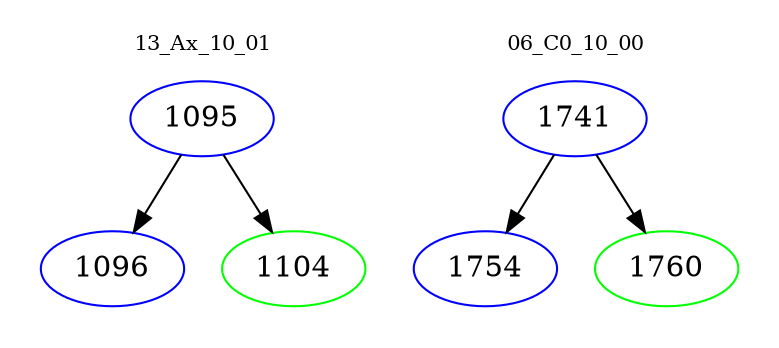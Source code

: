 digraph{
subgraph cluster_0 {
color = white
label = "13_Ax_10_01";
fontsize=10;
T0_1095 [label="1095", color="blue"]
T0_1095 -> T0_1096 [color="black"]
T0_1096 [label="1096", color="blue"]
T0_1095 -> T0_1104 [color="black"]
T0_1104 [label="1104", color="green"]
}
subgraph cluster_1 {
color = white
label = "06_C0_10_00";
fontsize=10;
T1_1741 [label="1741", color="blue"]
T1_1741 -> T1_1754 [color="black"]
T1_1754 [label="1754", color="blue"]
T1_1741 -> T1_1760 [color="black"]
T1_1760 [label="1760", color="green"]
}
}

